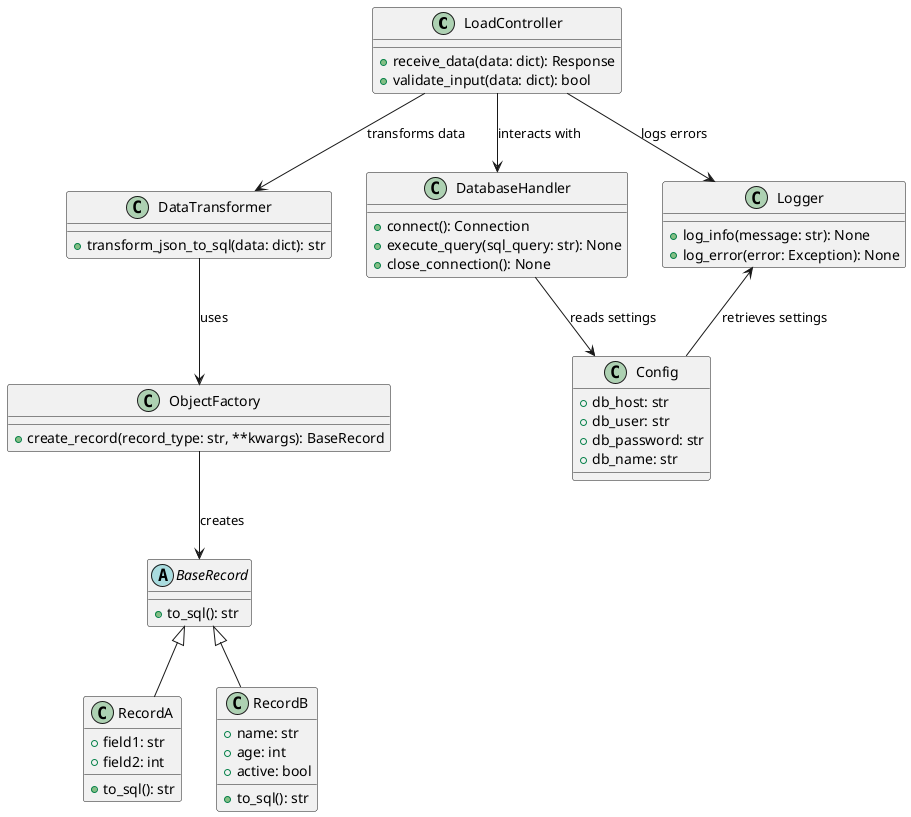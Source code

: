 
@startuml
class LoadController {
    + receive_data(data: dict): Response
    + validate_input(data: dict): bool
}

class DataTransformer {
    + transform_json_to_sql(data: dict): str
}

class ObjectFactory {
    + create_record(record_type: str, **kwargs): BaseRecord
}

abstract class BaseRecord {
    + to_sql(): str
}

class RecordA {
    + field1: str
    + field2: int
    + to_sql(): str
}

class RecordB {
    + name: str
    + age: int
    + active: bool
    + to_sql(): str
}

class DatabaseHandler {
    + connect(): Connection
    + execute_query(sql_query: str): None
    + close_connection(): None
}

class Logger {
    + log_info(message: str): None
    + log_error(error: Exception): None
}

class Config {
    + db_host: str
    + db_user: str
    + db_password: str
    + db_name: str
}

LoadController --> DataTransformer : transforms data
DataTransformer --> ObjectFactory : uses
ObjectFactory --> BaseRecord : creates
BaseRecord <|-- RecordA
BaseRecord <|-- RecordB
LoadController --> DatabaseHandler : interacts with
LoadController --> Logger : logs errors
DatabaseHandler --> Config : reads settings
Logger <-- Config : retrieves settings
@enduml

